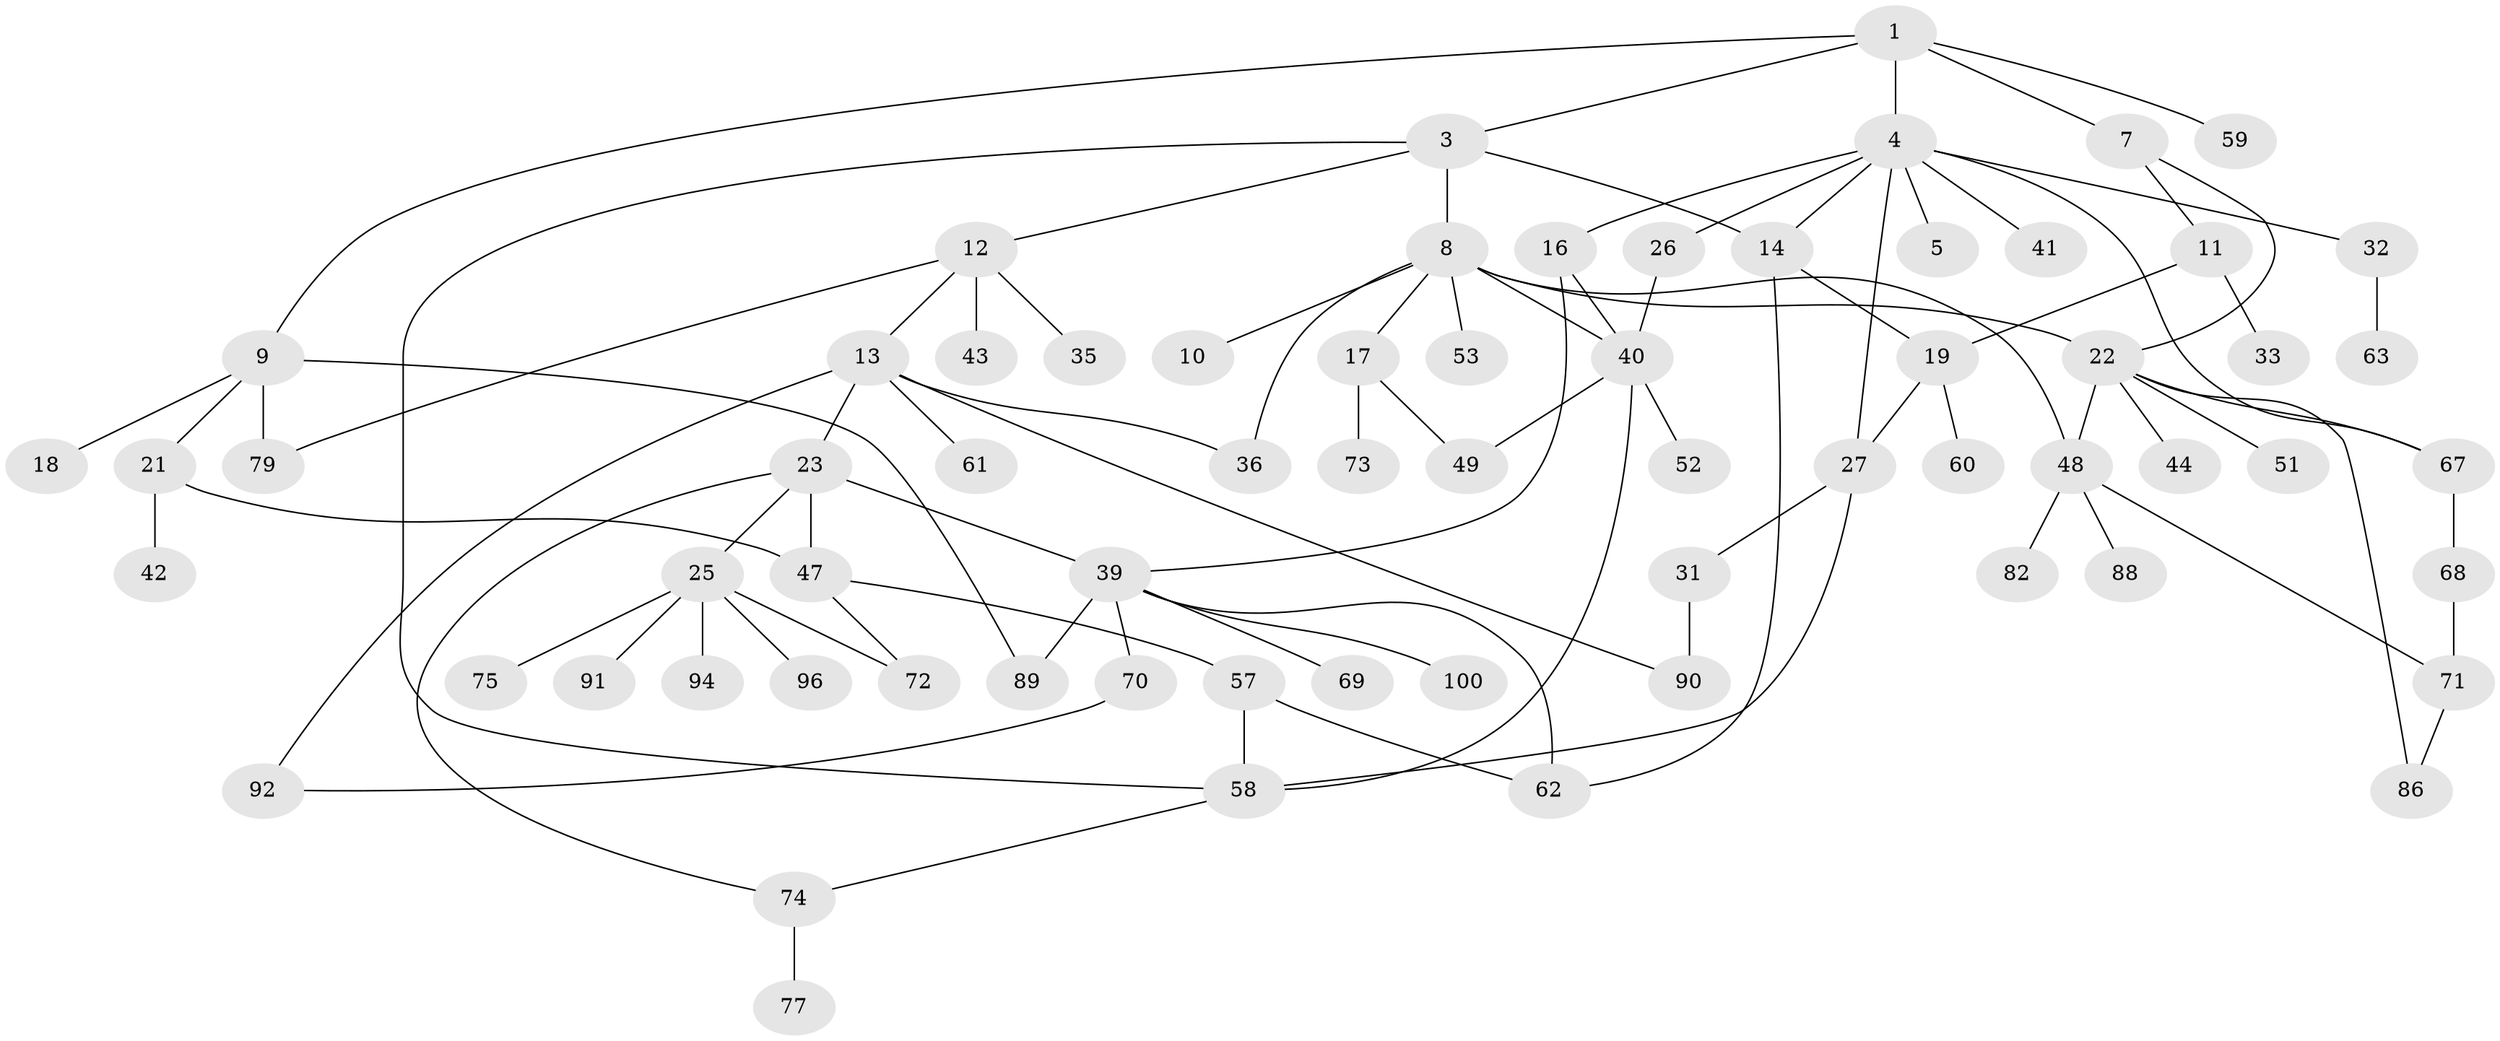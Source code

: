 // original degree distribution, {3: 0.17, 4: 0.18, 8: 0.02, 1: 0.31, 5: 0.04, 2: 0.27, 6: 0.01}
// Generated by graph-tools (version 1.1) at 2025/11/02/21/25 10:11:06]
// undirected, 67 vertices, 91 edges
graph export_dot {
graph [start="1"]
  node [color=gray90,style=filled];
  1 [super="+2"];
  3 [super="+45"];
  4 [super="+6"];
  5;
  7 [super="+64"];
  8 [super="+38"];
  9 [super="+81"];
  10;
  11 [super="+30"];
  12 [super="+37"];
  13 [super="+20"];
  14 [super="+15"];
  16 [super="+55"];
  17 [super="+29"];
  18;
  19 [super="+50"];
  21 [super="+93"];
  22 [super="+83"];
  23 [super="+24"];
  25 [super="+34"];
  26 [super="+28"];
  27 [super="+65"];
  31;
  32 [super="+54"];
  33;
  35 [super="+56"];
  36;
  39 [super="+66"];
  40 [super="+46"];
  41;
  42;
  43;
  44 [super="+87"];
  47 [super="+97"];
  48 [super="+78"];
  49 [super="+95"];
  51;
  52;
  53;
  57 [super="+98"];
  58 [super="+84"];
  59;
  60;
  61;
  62;
  63;
  67 [super="+99"];
  68;
  69;
  70 [super="+80"];
  71 [super="+85"];
  72;
  73;
  74 [super="+76"];
  75;
  77;
  79;
  82;
  86;
  88;
  89;
  90;
  91;
  92;
  94;
  96;
  100;
  1 -- 4;
  1 -- 9;
  1 -- 3;
  1 -- 59;
  1 -- 7;
  3 -- 8;
  3 -- 12;
  3 -- 58;
  3 -- 14;
  4 -- 5;
  4 -- 14;
  4 -- 26;
  4 -- 27;
  4 -- 41;
  4 -- 67;
  4 -- 16;
  4 -- 32;
  7 -- 11;
  7 -- 22;
  8 -- 10;
  8 -- 17;
  8 -- 22;
  8 -- 48;
  8 -- 36;
  8 -- 53;
  8 -- 40;
  9 -- 18;
  9 -- 21;
  9 -- 89;
  9 -- 79;
  11 -- 19;
  11 -- 33;
  12 -- 13;
  12 -- 35;
  12 -- 79;
  12 -- 43;
  13 -- 23;
  13 -- 36;
  13 -- 90;
  13 -- 61;
  13 -- 92;
  14 -- 62;
  14 -- 19;
  16 -- 40;
  16 -- 39;
  17 -- 73;
  17 -- 49;
  19 -- 60;
  19 -- 27;
  21 -- 42;
  21 -- 47 [weight=2];
  22 -- 44;
  22 -- 48;
  22 -- 51;
  22 -- 67;
  22 -- 86;
  23 -- 39;
  23 -- 47;
  23 -- 74;
  23 -- 25;
  25 -- 75;
  25 -- 96;
  25 -- 72;
  25 -- 91;
  25 -- 94;
  26 -- 40;
  27 -- 31;
  27 -- 58;
  31 -- 90;
  32 -- 63;
  39 -- 69;
  39 -- 70;
  39 -- 100;
  39 -- 89;
  39 -- 62;
  40 -- 49;
  40 -- 58;
  40 -- 52;
  47 -- 57;
  47 -- 72;
  48 -- 82;
  48 -- 88;
  48 -- 71;
  57 -- 58;
  57 -- 62;
  58 -- 74;
  67 -- 68;
  68 -- 71;
  70 -- 92;
  71 -- 86;
  74 -- 77;
}
